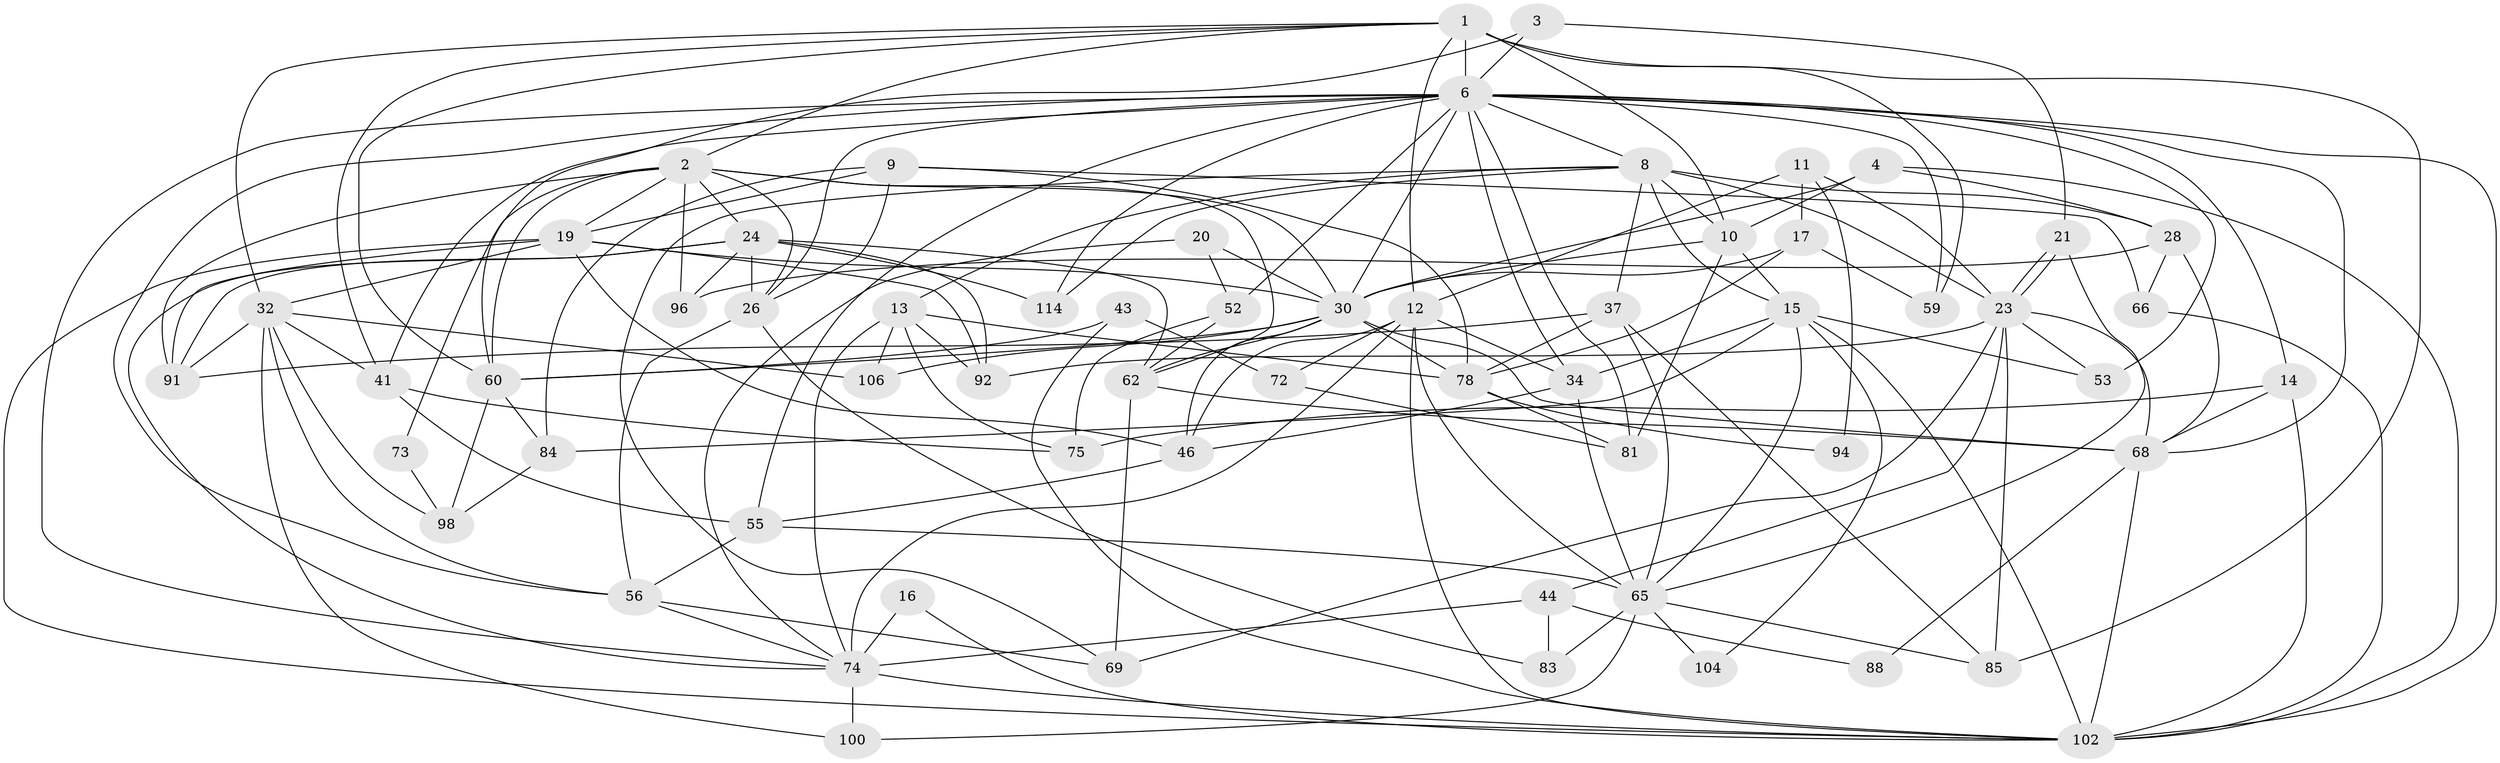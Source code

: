 // original degree distribution, {3: 0.27049180327868855, 6: 0.09016393442622951, 4: 0.2540983606557377, 5: 0.1885245901639344, 2: 0.13934426229508196, 7: 0.04918032786885246, 8: 0.00819672131147541}
// Generated by graph-tools (version 1.1) at 2025/15/03/09/25 04:15:12]
// undirected, 61 vertices, 167 edges
graph export_dot {
graph [start="1"]
  node [color=gray90,style=filled];
  1 [super="+77+5"];
  2 [super="+25+99+27+58"];
  3;
  4;
  6 [super="+18+29+7"];
  8 [super="+39+57+87"];
  9 [super="+89"];
  10 [super="+49"];
  11 [super="+76"];
  12 [super="+38"];
  13 [super="+50"];
  14;
  15 [super="+35+109"];
  16;
  17 [super="+70"];
  19 [super="+119+51+22"];
  20;
  21;
  23 [super="+42"];
  24 [super="+113+67"];
  26 [super="+33+120"];
  28 [super="+61"];
  30 [super="+116+45"];
  32 [super="+36+40"];
  34;
  37 [super="+80"];
  41 [super="+63"];
  43 [super="+121"];
  44 [super="+48"];
  46;
  52 [super="+115"];
  53;
  55 [super="+64"];
  56 [super="+86"];
  59 [super="+122"];
  60;
  62 [super="+97"];
  65 [super="+95+105"];
  66;
  68 [super="+101+108"];
  69;
  72;
  73;
  74 [super="+82"];
  75;
  78;
  81;
  83;
  84;
  85;
  88;
  91;
  92;
  94;
  96;
  98;
  100;
  102 [super="+117"];
  104;
  106;
  114;
  1 -- 60;
  1 -- 10 [weight=2];
  1 -- 6 [weight=2];
  1 -- 32;
  1 -- 2;
  1 -- 85;
  1 -- 41;
  1 -- 59 [weight=2];
  1 -- 12;
  2 -- 62;
  2 -- 30;
  2 -- 73;
  2 -- 60;
  2 -- 96;
  2 -- 26;
  2 -- 91;
  2 -- 24;
  2 -- 19;
  3 -- 21;
  3 -- 60;
  3 -- 6;
  4 -- 102;
  4 -- 30;
  4 -- 10;
  4 -- 28;
  6 -- 26;
  6 -- 34 [weight=2];
  6 -- 68;
  6 -- 8;
  6 -- 114;
  6 -- 52;
  6 -- 55 [weight=2];
  6 -- 102;
  6 -- 41;
  6 -- 14;
  6 -- 81;
  6 -- 53;
  6 -- 56;
  6 -- 59;
  6 -- 30;
  6 -- 74;
  8 -- 114;
  8 -- 37;
  8 -- 69;
  8 -- 28;
  8 -- 13;
  8 -- 15;
  8 -- 23 [weight=2];
  8 -- 10;
  9 -- 84;
  9 -- 66;
  9 -- 78;
  9 -- 26;
  9 -- 19;
  10 -- 30;
  10 -- 81;
  10 -- 15;
  11 -- 23;
  11 -- 94;
  11 -- 17;
  11 -- 12;
  12 -- 46;
  12 -- 65;
  12 -- 34;
  12 -- 72;
  12 -- 102;
  12 -- 74;
  13 -- 75 [weight=2];
  13 -- 92;
  13 -- 106;
  13 -- 78;
  13 -- 74;
  14 -- 75;
  14 -- 102;
  14 -- 68;
  15 -- 34;
  15 -- 53;
  15 -- 84;
  15 -- 65;
  15 -- 102;
  15 -- 104;
  16 -- 74;
  16 -- 102;
  17 -- 59;
  17 -- 78;
  17 -- 30;
  19 -- 91;
  19 -- 32;
  19 -- 92;
  19 -- 102;
  19 -- 46;
  19 -- 30;
  20 -- 52;
  20 -- 30;
  20 -- 74;
  21 -- 23;
  21 -- 23;
  21 -- 65;
  23 -- 53;
  23 -- 68;
  23 -- 69;
  23 -- 85;
  23 -- 92;
  23 -- 44;
  24 -- 114;
  24 -- 96;
  24 -- 26;
  24 -- 91;
  24 -- 62;
  24 -- 92;
  24 -- 74;
  26 -- 56;
  26 -- 83;
  28 -- 96;
  28 -- 68;
  28 -- 66;
  30 -- 78;
  30 -- 106;
  30 -- 60;
  30 -- 62;
  30 -- 68;
  30 -- 46;
  32 -- 91;
  32 -- 98;
  32 -- 100;
  32 -- 41;
  32 -- 106;
  32 -- 56;
  34 -- 46;
  34 -- 65;
  37 -- 78;
  37 -- 91;
  37 -- 65;
  37 -- 85;
  41 -- 75;
  41 -- 55;
  43 -- 102;
  43 -- 72;
  43 -- 60;
  44 -- 83;
  44 -- 88;
  44 -- 74 [weight=2];
  46 -- 55;
  52 -- 75;
  52 -- 62;
  55 -- 56;
  55 -- 65;
  56 -- 69;
  56 -- 74;
  60 -- 98;
  60 -- 84;
  62 -- 69 [weight=2];
  62 -- 68;
  65 -- 83;
  65 -- 100;
  65 -- 85;
  65 -- 104;
  66 -- 102;
  68 -- 88;
  68 -- 102 [weight=2];
  72 -- 81;
  73 -- 98;
  74 -- 102 [weight=2];
  74 -- 100;
  78 -- 81;
  78 -- 94;
  84 -- 98;
}
